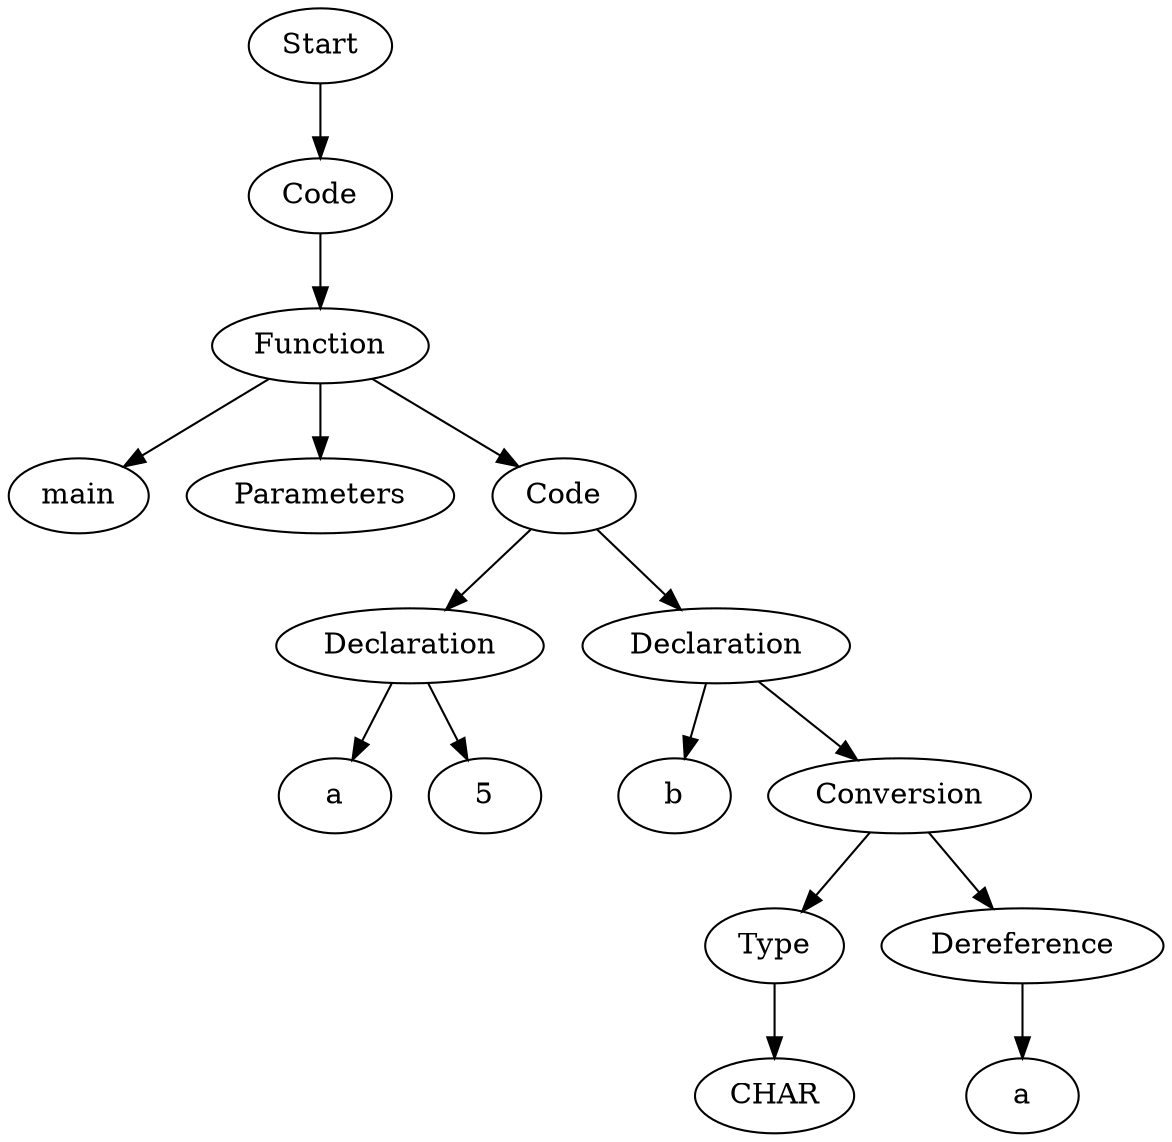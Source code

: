 digraph AST {
  "127356730778064" [label="Start"];
  "127356730778064" -> "127356730776480";
  "127356730776480" [label="Code"];
  "127356730776480" -> "127356730772208";
  "127356730772208" [label="Function"];
  "127356730772208" -> "127356730782720";
  "127356730772208" -> "127356730782864";
  "127356730772208" -> "127356730769568";
  "127356730782720" [label="main"];
  "127356730782864" [label="Parameters"];
  "127356730769568" [label="Code"];
  "127356730769568" -> "127356730772640";
  "127356730769568" -> "127356730777776";
  "127356730772640" [label="Declaration"];
  "127356730772640" -> "127356730777056";
  "127356730772640" -> "127356730775520";
  "127356730777056" [label="a"];
  "127356730775520" [label="5"];
  "127356730777776" [label="Declaration"];
  "127356730777776" -> "127356730784400";
  "127356730777776" -> "127356730784208";
  "127356730784400" [label="b"];
  "127356730784208" [label="Conversion"];
  "127356730784208" -> "127356730784304";
  "127356730784208" -> "127356730784112";
  "127356730784304" [label="Type"];
  "127356730784304" -> "127356730784160";
  "127356730784160" [label="CHAR"];
  "127356730784112" [label="Dereference"];
  "127356730784112" -> "127356730784256";
  "127356730784256" [label="a"];
}

